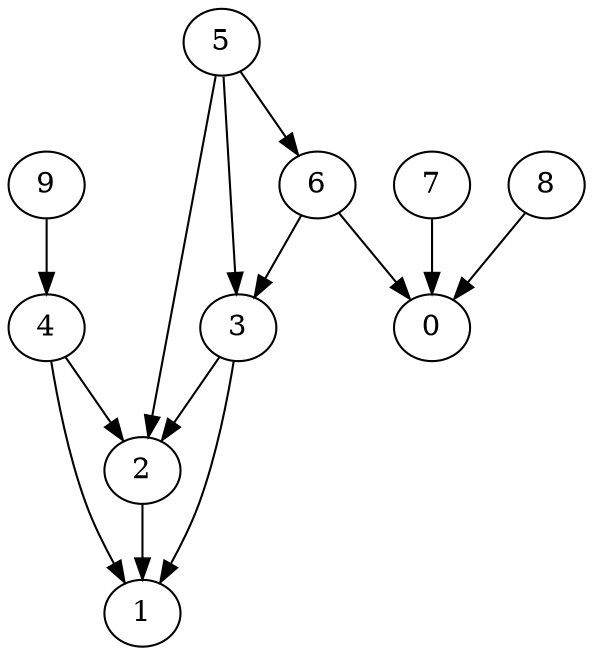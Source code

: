 digraph G {
  graph [splines=true overlap=false]
  node  [shape=ellipse, width=0.3, height=0.3]
  0 [label="0"];
  1 [label="1"];
  2 [label="2"];
  3 [label="3"];
  4 [label="4"];
  5 [label="5"];
  6 [label="6"];
  7 [label="7"];
  8 [label="8"];
  9 [label="9"];
  2 -> 1;
  3 -> 1;
  3 -> 2;
  4 -> 1;
  4 -> 2;
  5 -> 2;
  5 -> 3;
  5 -> 6;
  6 -> 0;
  6 -> 3;
  7 -> 0;
  8 -> 0;
  9 -> 4;
}
